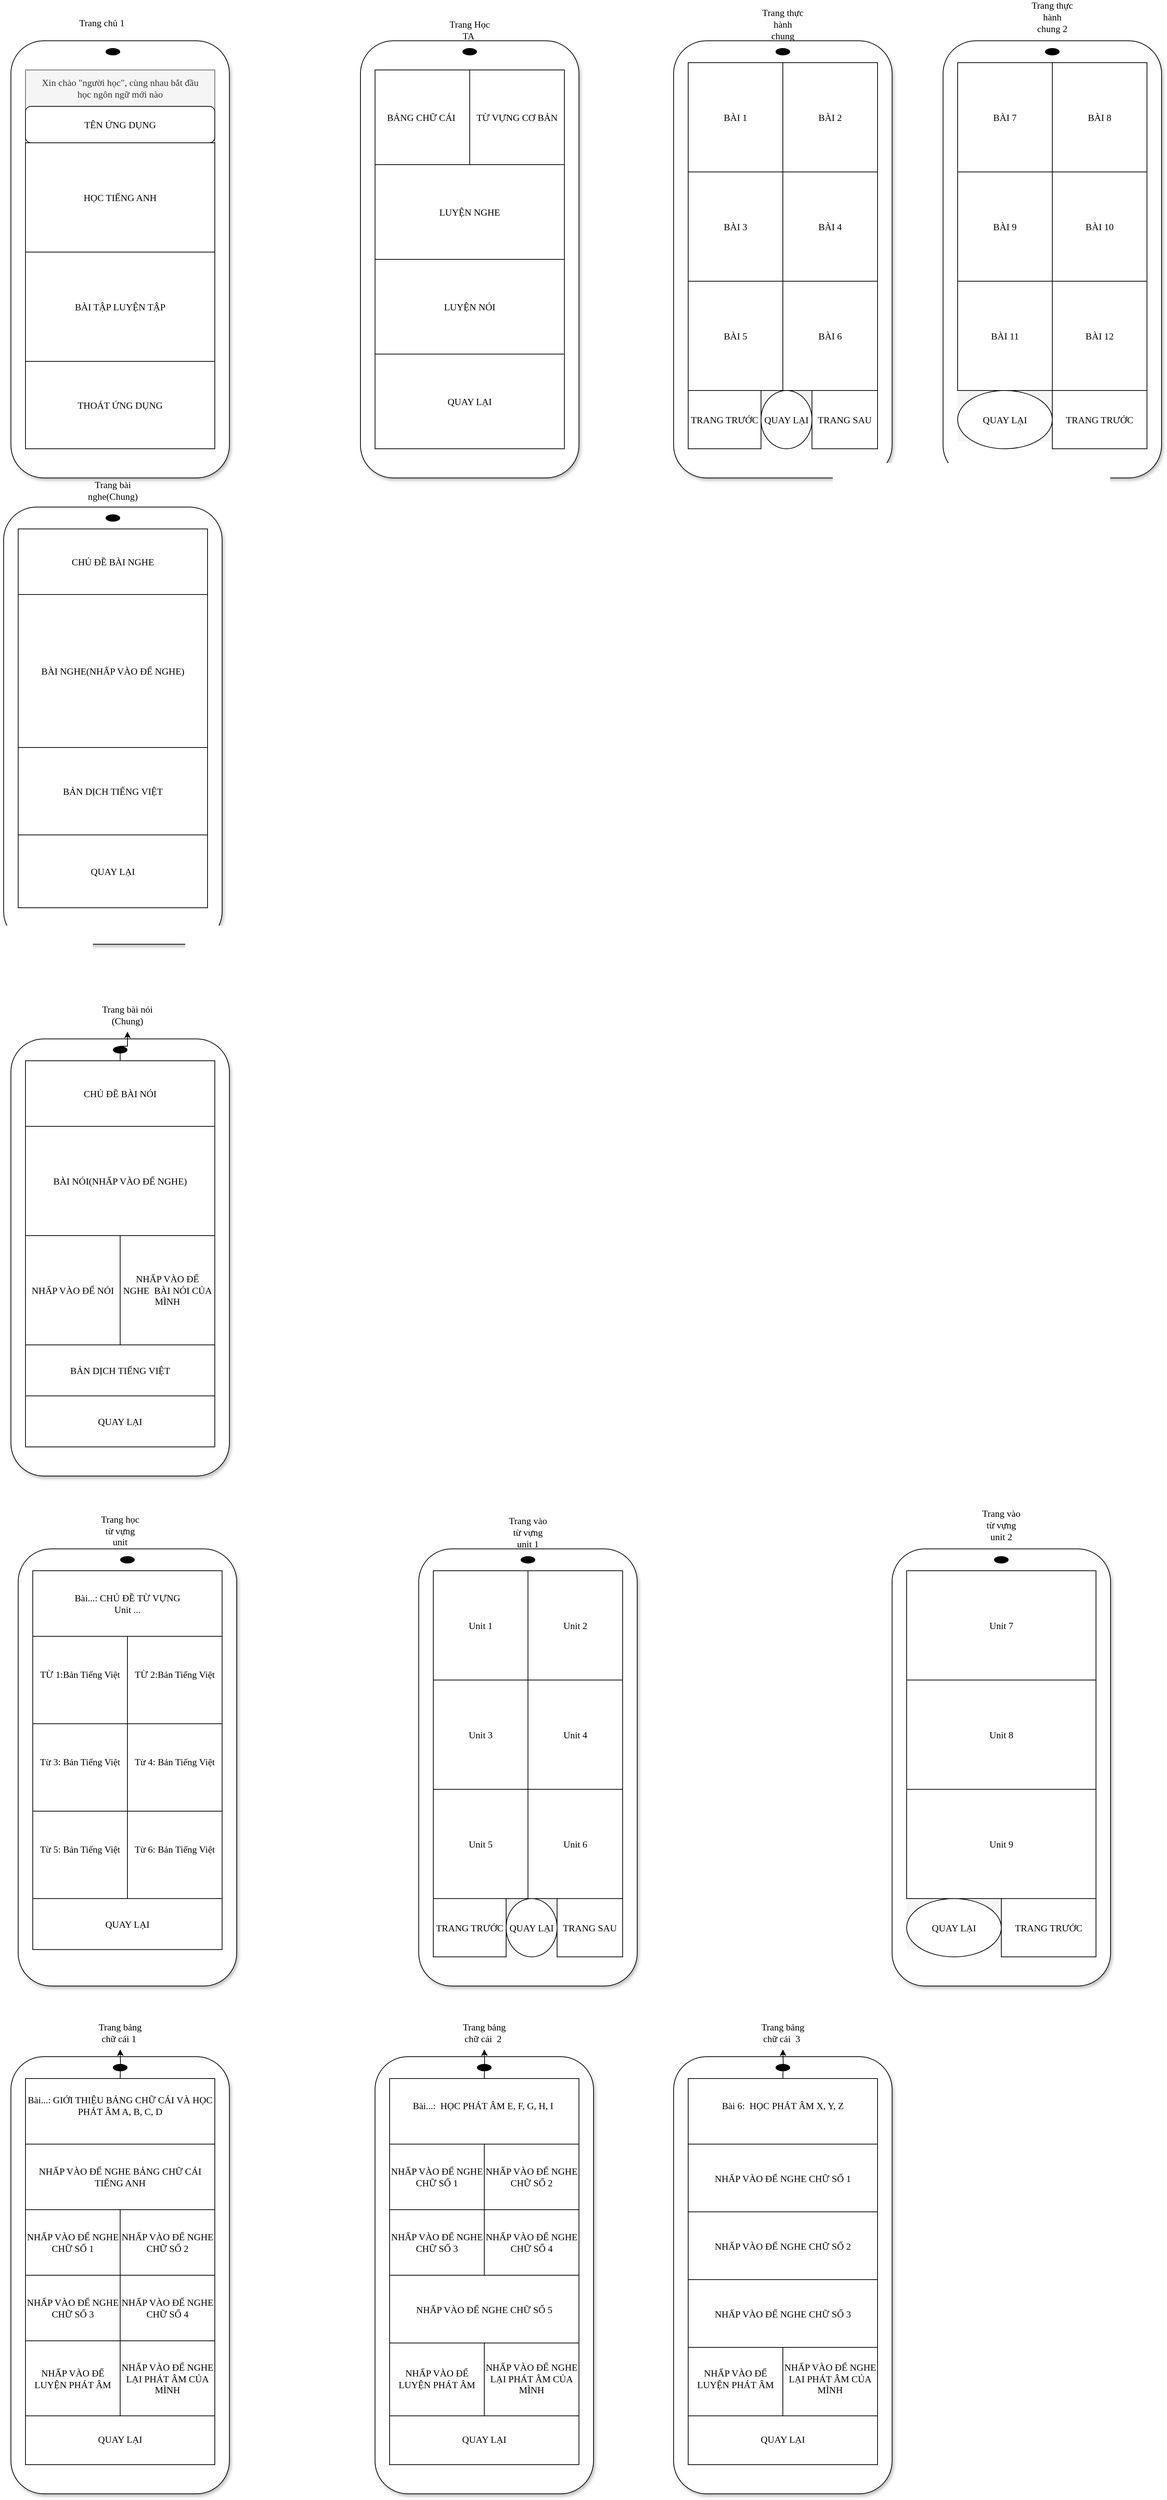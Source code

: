 <mxfile version="28.1.2">
  <diagram name="Page-1" id="ixJSkVkBwFZioYLOljhV">
    <mxGraphModel grid="1" page="1" gridSize="10" guides="1" tooltips="1" connect="1" arrows="1" fold="1" pageScale="1" pageWidth="827" pageHeight="1169" math="0" shadow="0">
      <root>
        <mxCell id="0" />
        <mxCell id="1" parent="0" />
        <mxCell id="qoUrT7d6lG7RUCfjTTM9-2" style="rounded=1;whiteSpace=wrap;html=1;fillColor=#FFFFFF;strokeColor=#000000;shadow=1;fontFamily=Times New Roman;fontSize=13;" vertex="1" parent="1">
          <mxGeometry x="100" y="140" width="300" height="600" as="geometry" />
        </mxCell>
        <mxCell id="qoUrT7d6lG7RUCfjTTM9-3" value="" style="rounded=0;whiteSpace=wrap;html=1;fillColor=#f5f5f5;strokeColor=#666666;fontFamily=Times New Roman;fontSize=13;fontColor=#333333;" vertex="1" parent="1">
          <mxGeometry x="120" y="180" width="260" height="520" as="geometry" />
        </mxCell>
        <mxCell id="qoUrT7d6lG7RUCfjTTM9-4" style="shape=ellipse;whiteSpace=wrap;html=1;fillColor=#000000;strokeColor=none;fontFamily=Times New Roman;fontSize=13;" vertex="1" parent="1">
          <mxGeometry x="230" y="150" width="20" height="10" as="geometry" />
        </mxCell>
        <mxCell id="qoUrT7d6lG7RUCfjTTM9-8" value="&lt;span style=&quot;color: rgb(51, 51, 51);&quot;&gt;Xin chào &quot;người học&quot;, cùng nhau bắt đầu học ngôn ngữ mới nào&lt;/span&gt;" style="text;html=1;align=center;verticalAlign=middle;whiteSpace=wrap;rounded=0;fontFamily=Times New Roman;fontSize=13;" vertex="1" parent="1">
          <mxGeometry x="135" y="190" width="230" height="30" as="geometry" />
        </mxCell>
        <mxCell id="qoUrT7d6lG7RUCfjTTM9-11" value="TÊN ỨNG DỤNG" style="rounded=1;whiteSpace=wrap;html=1;fontFamily=Times New Roman;fontSize=13;" vertex="1" parent="1">
          <mxGeometry x="120" y="230" width="260" height="50" as="geometry" />
        </mxCell>
        <mxCell id="qoUrT7d6lG7RUCfjTTM9-13" value="&lt;font&gt;HỌC TIẾNG ANH&lt;/font&gt;" style="rounded=0;whiteSpace=wrap;html=1;fontFamily=Times New Roman;fontSize=13;" vertex="1" parent="1">
          <mxGeometry x="120" y="280" width="260" height="150" as="geometry" />
        </mxCell>
        <mxCell id="qoUrT7d6lG7RUCfjTTM9-16" value="BÀI TẬP LUYỆN TẬP" style="rounded=0;whiteSpace=wrap;html=1;fontFamily=Times New Roman;fontSize=13;" vertex="1" parent="1">
          <mxGeometry x="120" y="430" width="260" height="150" as="geometry" />
        </mxCell>
        <mxCell id="qoUrT7d6lG7RUCfjTTM9-18" value="THOÁT ỨNG DỤNG" style="rounded=0;whiteSpace=wrap;html=1;fontFamily=Times New Roman;fontSize=13;" vertex="1" parent="1">
          <mxGeometry x="120" y="580" width="260" height="120" as="geometry" />
        </mxCell>
        <mxCell id="qoUrT7d6lG7RUCfjTTM9-20" value="Trang chủ 1" style="text;html=1;align=center;verticalAlign=middle;whiteSpace=wrap;rounded=0;fontFamily=Times New Roman;fontSize=13;" vertex="1" parent="1">
          <mxGeometry x="160" y="100" width="130" height="30" as="geometry" />
        </mxCell>
        <mxCell id="qoUrT7d6lG7RUCfjTTM9-21" style="rounded=1;whiteSpace=wrap;html=1;fillColor=#FFFFFF;strokeColor=#000000;shadow=1;fontFamily=Times New Roman;fontSize=13;" vertex="1" parent="1">
          <mxGeometry x="580" y="140" width="300" height="600" as="geometry" />
        </mxCell>
        <mxCell id="qoUrT7d6lG7RUCfjTTM9-22" style="shape=ellipse;whiteSpace=wrap;html=1;fillColor=#000000;strokeColor=none;fontFamily=Times New Roman;fontSize=13;" vertex="1" parent="1">
          <mxGeometry x="720" y="150" width="20" height="10" as="geometry" />
        </mxCell>
        <mxCell id="qoUrT7d6lG7RUCfjTTM9-24" style="rounded=0;whiteSpace=wrap;html=1;fillColor=#F5F5F5;strokeColor=none;fontFamily=Times New Roman;fontSize=13;" vertex="1" parent="1">
          <mxGeometry x="600" y="180" width="260" height="520" as="geometry" />
        </mxCell>
        <mxCell id="qoUrT7d6lG7RUCfjTTM9-26" value="LUYỆN NGHE" style="rounded=0;whiteSpace=wrap;html=1;fontFamily=Times New Roman;fontSize=13;" vertex="1" parent="1">
          <mxGeometry x="600" y="310" width="260" height="130" as="geometry" />
        </mxCell>
        <mxCell id="qoUrT7d6lG7RUCfjTTM9-27" value="LUYỆN NÓI" style="rounded=0;whiteSpace=wrap;html=1;fontFamily=Times New Roman;fontSize=13;" vertex="1" parent="1">
          <mxGeometry x="600" y="440" width="260" height="130" as="geometry" />
        </mxCell>
        <mxCell id="qoUrT7d6lG7RUCfjTTM9-30" value="QUAY LẠI" style="rounded=0;whiteSpace=wrap;html=1;fontFamily=Times New Roman;fontSize=13;" vertex="1" parent="1">
          <mxGeometry x="600" y="570" width="260" height="130" as="geometry" />
        </mxCell>
        <mxCell id="qoUrT7d6lG7RUCfjTTM9-32" value="BẢNG CHỮ CÁI&amp;nbsp;" style="rounded=0;whiteSpace=wrap;html=1;fontFamily=Times New Roman;fontSize=13;" vertex="1" parent="1">
          <mxGeometry x="600" y="180" width="130" height="130" as="geometry" />
        </mxCell>
        <mxCell id="qoUrT7d6lG7RUCfjTTM9-34" value="TỪ VỰNG CƠ BẢN" style="rounded=0;whiteSpace=wrap;html=1;fontFamily=Times New Roman;fontSize=13;" vertex="1" parent="1">
          <mxGeometry x="730" y="180" width="130" height="130" as="geometry" />
        </mxCell>
        <mxCell id="qoUrT7d6lG7RUCfjTTM9-35" value="Trang Học TA&amp;nbsp;" style="text;html=1;align=center;verticalAlign=middle;whiteSpace=wrap;rounded=0;fontFamily=Times New Roman;fontSize=13;" vertex="1" parent="1">
          <mxGeometry x="700" y="110" width="60" height="30" as="geometry" />
        </mxCell>
        <mxCell id="qoUrT7d6lG7RUCfjTTM9-36" style="rounded=1;whiteSpace=wrap;html=1;fillColor=#FFFFFF;strokeColor=#000000;shadow=1;fontFamily=Times New Roman;fontSize=13;" vertex="1" parent="1">
          <mxGeometry x="1010" y="140" width="300" height="600" as="geometry" />
        </mxCell>
        <mxCell id="qoUrT7d6lG7RUCfjTTM9-37" style="rounded=0;whiteSpace=wrap;html=1;fillColor=#F5F5F5;strokeColor=none;fontFamily=Times New Roman;fontSize=13;" vertex="1" parent="1">
          <mxGeometry x="1030" y="170" width="260" height="520" as="geometry" />
        </mxCell>
        <mxCell id="qoUrT7d6lG7RUCfjTTM9-38" value="BÀI 1" style="rounded=0;whiteSpace=wrap;html=1;fontFamily=Times New Roman;fontSize=13;" vertex="1" parent="1">
          <mxGeometry x="1030" y="170" width="130" height="150" as="geometry" />
        </mxCell>
        <mxCell id="qoUrT7d6lG7RUCfjTTM9-39" value="BÀI 2" style="rounded=0;whiteSpace=wrap;html=1;fontFamily=Times New Roman;fontSize=13;" vertex="1" parent="1">
          <mxGeometry x="1160" y="170" width="130" height="150" as="geometry" />
        </mxCell>
        <mxCell id="qoUrT7d6lG7RUCfjTTM9-40" value="BÀI 3" style="rounded=0;whiteSpace=wrap;html=1;fontFamily=Times New Roman;fontSize=13;" vertex="1" parent="1">
          <mxGeometry x="1030" y="320" width="130" height="150" as="geometry" />
        </mxCell>
        <mxCell id="qoUrT7d6lG7RUCfjTTM9-41" value="BÀI 4" style="rounded=0;whiteSpace=wrap;html=1;fontFamily=Times New Roman;fontSize=13;" vertex="1" parent="1">
          <mxGeometry x="1160" y="320" width="130" height="150" as="geometry" />
        </mxCell>
        <mxCell id="qoUrT7d6lG7RUCfjTTM9-42" value="BÀI 5" style="rounded=0;whiteSpace=wrap;html=1;fontFamily=Times New Roman;fontSize=13;" vertex="1" parent="1">
          <mxGeometry x="1030" y="470" width="130" height="150" as="geometry" />
        </mxCell>
        <mxCell id="qoUrT7d6lG7RUCfjTTM9-43" value="BÀI 6" style="rounded=0;whiteSpace=wrap;html=1;fontFamily=Times New Roman;fontSize=13;" vertex="1" parent="1">
          <mxGeometry x="1160" y="470" width="130" height="150" as="geometry" />
        </mxCell>
        <mxCell id="qoUrT7d6lG7RUCfjTTM9-44" value="QUAY LẠI" style="ellipse;whiteSpace=wrap;html=1;fontFamily=Times New Roman;fontSize=13;" vertex="1" parent="1">
          <mxGeometry x="1130" y="620" width="70" height="80" as="geometry" />
        </mxCell>
        <mxCell id="qoUrT7d6lG7RUCfjTTM9-45" value="TRANG TRƯỚC" style="rounded=0;whiteSpace=wrap;html=1;fontFamily=Times New Roman;fontSize=13;" vertex="1" parent="1">
          <mxGeometry x="1030" y="620" width="100" height="80" as="geometry" />
        </mxCell>
        <mxCell id="qoUrT7d6lG7RUCfjTTM9-46" value="TRANG SAU" style="rounded=0;whiteSpace=wrap;html=1;fontFamily=Times New Roman;fontSize=13;" vertex="1" parent="1">
          <mxGeometry x="1200" y="620" width="90" height="80" as="geometry" />
        </mxCell>
        <mxCell id="qoUrT7d6lG7RUCfjTTM9-47" value="Trang thực hành chung&lt;div&gt;&lt;br&gt;&lt;/div&gt;" style="text;html=1;align=center;verticalAlign=middle;whiteSpace=wrap;rounded=0;fontFamily=Times New Roman;fontSize=13;" vertex="1" parent="1">
          <mxGeometry x="1130" y="110" width="60" height="30" as="geometry" />
        </mxCell>
        <mxCell id="qoUrT7d6lG7RUCfjTTM9-48" style="rounded=1;whiteSpace=wrap;html=1;fillColor=#FFFFFF;strokeColor=#000000;shadow=1;fontFamily=Times New Roman;fontSize=13;" vertex="1" parent="1">
          <mxGeometry x="1380" y="140" width="300" height="600" as="geometry" />
        </mxCell>
        <mxCell id="qoUrT7d6lG7RUCfjTTM9-49" style="shape=ellipse;whiteSpace=wrap;html=1;fillColor=#000000;strokeColor=none;fontFamily=Times New Roman;fontSize=13;" vertex="1" parent="1">
          <mxGeometry x="1150" y="150" width="20" height="10" as="geometry" />
        </mxCell>
        <mxCell id="qoUrT7d6lG7RUCfjTTM9-52" style="shape=ellipse;whiteSpace=wrap;html=1;fillColor=#000000;strokeColor=none;fontFamily=Times New Roman;fontSize=13;" vertex="1" parent="1">
          <mxGeometry x="1520" y="150" width="20" height="10" as="geometry" />
        </mxCell>
        <mxCell id="qoUrT7d6lG7RUCfjTTM9-53" style="rounded=0;whiteSpace=wrap;html=1;fillColor=#F5F5F5;strokeColor=none;fontFamily=Times New Roman;fontSize=13;" vertex="1" parent="1">
          <mxGeometry x="1400" y="170" width="260" height="520" as="geometry" />
        </mxCell>
        <mxCell id="qoUrT7d6lG7RUCfjTTM9-54" value="BÀI 7" style="rounded=0;whiteSpace=wrap;html=1;fontFamily=Times New Roman;fontSize=13;" vertex="1" parent="1">
          <mxGeometry x="1400" y="170" width="130" height="150" as="geometry" />
        </mxCell>
        <mxCell id="qoUrT7d6lG7RUCfjTTM9-55" value="BÀI 8" style="rounded=0;whiteSpace=wrap;html=1;fontFamily=Times New Roman;fontSize=13;" vertex="1" parent="1">
          <mxGeometry x="1530" y="170" width="130" height="150" as="geometry" />
        </mxCell>
        <mxCell id="qoUrT7d6lG7RUCfjTTM9-56" value="BÀI 9" style="rounded=0;whiteSpace=wrap;html=1;fontFamily=Times New Roman;fontSize=13;" vertex="1" parent="1">
          <mxGeometry x="1400" y="320" width="130" height="150" as="geometry" />
        </mxCell>
        <mxCell id="qoUrT7d6lG7RUCfjTTM9-58" value="BÀI 10" style="rounded=0;whiteSpace=wrap;html=1;fontFamily=Times New Roman;fontSize=13;" vertex="1" parent="1">
          <mxGeometry x="1530" y="320" width="130" height="150" as="geometry" />
        </mxCell>
        <mxCell id="qoUrT7d6lG7RUCfjTTM9-59" value="BÀI 11" style="rounded=0;whiteSpace=wrap;html=1;fontFamily=Times New Roman;fontSize=13;" vertex="1" parent="1">
          <mxGeometry x="1400" y="470" width="130" height="150" as="geometry" />
        </mxCell>
        <mxCell id="qoUrT7d6lG7RUCfjTTM9-60" value="BÀI 12" style="rounded=0;whiteSpace=wrap;html=1;fontFamily=Times New Roman;fontSize=13;" vertex="1" parent="1">
          <mxGeometry x="1530" y="470" width="130" height="150" as="geometry" />
        </mxCell>
        <mxCell id="qoUrT7d6lG7RUCfjTTM9-61" value="TRANG TRƯỚC" style="rounded=0;whiteSpace=wrap;html=1;fontFamily=Times New Roman;fontSize=13;" vertex="1" parent="1">
          <mxGeometry x="1530" y="620" width="130" height="80" as="geometry" />
        </mxCell>
        <mxCell id="qoUrT7d6lG7RUCfjTTM9-62" value="QUAY LẠI" style="ellipse;whiteSpace=wrap;html=1;fontFamily=Times New Roman;fontSize=13;" vertex="1" parent="1">
          <mxGeometry x="1400" y="620" width="130" height="80" as="geometry" />
        </mxCell>
        <mxCell id="qoUrT7d6lG7RUCfjTTM9-64" value="Trang thực hành chung 2&lt;div&gt;&lt;br&gt;&lt;/div&gt;" style="text;html=1;align=center;verticalAlign=middle;whiteSpace=wrap;rounded=0;fontFamily=Times New Roman;fontSize=13;" vertex="1" parent="1">
          <mxGeometry x="1500" y="100" width="60" height="30" as="geometry" />
        </mxCell>
        <mxCell id="qoUrT7d6lG7RUCfjTTM9-86" style="rounded=1;whiteSpace=wrap;html=1;fillColor=#FFFFFF;strokeColor=#000000;shadow=1;fontFamily=Times New Roman;fontSize=13;" vertex="1" parent="1">
          <mxGeometry x="90" y="780" width="300" height="600" as="geometry" />
        </mxCell>
        <mxCell id="qoUrT7d6lG7RUCfjTTM9-87" style="shape=ellipse;whiteSpace=wrap;html=1;fillColor=#000000;strokeColor=none;fontFamily=Times New Roman;fontSize=13;" vertex="1" parent="1">
          <mxGeometry x="230" y="790" width="20" height="10" as="geometry" />
        </mxCell>
        <mxCell id="qoUrT7d6lG7RUCfjTTM9-88" style="rounded=0;whiteSpace=wrap;html=1;fillColor=#F5F5F5;strokeColor=none;fontFamily=Times New Roman;fontSize=13;" vertex="1" parent="1">
          <mxGeometry x="110" y="810" width="260" height="520" as="geometry" />
        </mxCell>
        <mxCell id="qoUrT7d6lG7RUCfjTTM9-89" value="Trang bài nghe(Chung)&lt;div&gt;&lt;div&gt;&lt;br&gt;&lt;/div&gt;&lt;/div&gt;" style="text;html=1;align=center;verticalAlign=middle;whiteSpace=wrap;rounded=0;fontFamily=Times New Roman;fontSize=13;" vertex="1" parent="1">
          <mxGeometry x="210" y="750" width="60" height="30" as="geometry" />
        </mxCell>
        <mxCell id="qoUrT7d6lG7RUCfjTTM9-90" value="CHỦ ĐỀ BÀI NGHE" style="rounded=0;whiteSpace=wrap;html=1;fontFamily=Times New Roman;fontSize=13;" vertex="1" parent="1">
          <mxGeometry x="110" y="810" width="260" height="90" as="geometry" />
        </mxCell>
        <mxCell id="qoUrT7d6lG7RUCfjTTM9-91" value="BÀI NGHE(NHẤP VÀO ĐỂ NGHE)" style="rounded=0;whiteSpace=wrap;html=1;fontFamily=Times New Roman;fontSize=13;" vertex="1" parent="1">
          <mxGeometry x="110" y="900" width="260" height="210" as="geometry" />
        </mxCell>
        <mxCell id="qoUrT7d6lG7RUCfjTTM9-92" value="BẢN DỊCH TIẾNG VIỆT" style="rounded=0;whiteSpace=wrap;html=1;fontFamily=Times New Roman;fontSize=13;" vertex="1" parent="1">
          <mxGeometry x="110" y="1110" width="260" height="120" as="geometry" />
        </mxCell>
        <mxCell id="qoUrT7d6lG7RUCfjTTM9-94" style="rounded=1;whiteSpace=wrap;html=1;fillColor=#FFFFFF;strokeColor=#000000;shadow=1;fontFamily=Times New Roman;fontSize=13;" vertex="1" parent="1">
          <mxGeometry x="100" y="1510" width="300" height="600" as="geometry" />
        </mxCell>
        <mxCell id="qoUrT7d6lG7RUCfjTTM9-95" style="shape=ellipse;whiteSpace=wrap;html=1;fillColor=#000000;strokeColor=none;fontFamily=Times New Roman;fontSize=13;" vertex="1" parent="1">
          <mxGeometry x="240" y="1520" width="20" height="10" as="geometry" />
        </mxCell>
        <mxCell id="qoUrT7d6lG7RUCfjTTM9-96" style="rounded=0;whiteSpace=wrap;html=1;fillColor=#F5F5F5;strokeColor=none;fontFamily=Times New Roman;fontSize=13;" vertex="1" parent="1">
          <mxGeometry x="120" y="1540" width="260" height="520" as="geometry" />
        </mxCell>
        <mxCell id="qoUrT7d6lG7RUCfjTTM9-97" value="" style="edgeStyle=orthogonalEdgeStyle;rounded=0;orthogonalLoop=1;jettySize=auto;html=1;fontFamily=Times New Roman;fontSize=13;" edge="1" parent="1" source="qoUrT7d6lG7RUCfjTTM9-98" target="qoUrT7d6lG7RUCfjTTM9-103">
          <mxGeometry relative="1" as="geometry" />
        </mxCell>
        <mxCell id="qoUrT7d6lG7RUCfjTTM9-98" value="CHỦ ĐỀ BÀI NÓI" style="rounded=0;whiteSpace=wrap;html=1;fontFamily=Times New Roman;fontSize=13;" vertex="1" parent="1">
          <mxGeometry x="120" y="1540" width="260" height="90" as="geometry" />
        </mxCell>
        <mxCell id="qoUrT7d6lG7RUCfjTTM9-99" value="BÀI NÓI(NHẤP VÀO ĐỂ NGHE)" style="rounded=0;whiteSpace=wrap;html=1;fontFamily=Times New Roman;fontSize=13;" vertex="1" parent="1">
          <mxGeometry x="120" y="1630" width="260" height="150" as="geometry" />
        </mxCell>
        <mxCell id="qoUrT7d6lG7RUCfjTTM9-100" value="BẢN DỊCH TIẾNG VIỆT" style="rounded=0;whiteSpace=wrap;html=1;fontFamily=Times New Roman;fontSize=13;" vertex="1" parent="1">
          <mxGeometry x="120" y="1930" width="260" height="70" as="geometry" />
        </mxCell>
        <mxCell id="qoUrT7d6lG7RUCfjTTM9-101" value="NHẤP VÀO ĐỂ NÓI" style="rounded=0;whiteSpace=wrap;html=1;fontFamily=Times New Roman;fontSize=13;" vertex="1" parent="1">
          <mxGeometry x="120" y="1780" width="130" height="150" as="geometry" />
        </mxCell>
        <mxCell id="qoUrT7d6lG7RUCfjTTM9-102" value="NHẤP VÀO ĐỂ NGHE&amp;nbsp; BÀI NÓI CỦA MÌNH" style="rounded=0;whiteSpace=wrap;html=1;fontFamily=Times New Roman;fontSize=13;" vertex="1" parent="1">
          <mxGeometry x="250" y="1780" width="130" height="150" as="geometry" />
        </mxCell>
        <mxCell id="qoUrT7d6lG7RUCfjTTM9-103" value="Trang bài nói (Chung)&lt;div&gt;&lt;div&gt;&lt;br&gt;&lt;/div&gt;&lt;/div&gt;" style="text;html=1;align=center;verticalAlign=middle;whiteSpace=wrap;rounded=0;fontFamily=Times New Roman;fontSize=13;" vertex="1" parent="1">
          <mxGeometry x="220" y="1470" width="80" height="30" as="geometry" />
        </mxCell>
        <mxCell id="qoUrT7d6lG7RUCfjTTM9-106" style="rounded=1;whiteSpace=wrap;html=1;fillColor=#FFFFFF;strokeColor=#000000;shadow=1;fontFamily=Times New Roman;fontSize=13;" vertex="1" parent="1">
          <mxGeometry x="110" y="2210" width="300" height="600" as="geometry" />
        </mxCell>
        <mxCell id="qoUrT7d6lG7RUCfjTTM9-107" style="shape=ellipse;whiteSpace=wrap;html=1;fillColor=#000000;strokeColor=none;fontFamily=Times New Roman;fontSize=13;" vertex="1" parent="1">
          <mxGeometry x="250" y="2220" width="20" height="10" as="geometry" />
        </mxCell>
        <mxCell id="qoUrT7d6lG7RUCfjTTM9-108" style="rounded=0;whiteSpace=wrap;html=1;fillColor=#F5F5F5;strokeColor=none;fontFamily=Times New Roman;fontSize=13;" vertex="1" parent="1">
          <mxGeometry x="130" y="2240" width="260" height="520" as="geometry" />
        </mxCell>
        <mxCell id="qoUrT7d6lG7RUCfjTTM9-109" value="Bài...: CHỦ ĐỀ TỪ VỰNG&lt;div&gt;Unit ...&lt;/div&gt;" style="rounded=0;whiteSpace=wrap;html=1;fontFamily=Times New Roman;fontSize=13;" vertex="1" parent="1">
          <mxGeometry x="130" y="2240" width="260" height="90" as="geometry" />
        </mxCell>
        <mxCell id="qoUrT7d6lG7RUCfjTTM9-112" value="Trang học từ vựng unit" style="text;html=1;align=center;verticalAlign=middle;whiteSpace=wrap;rounded=0;fontFamily=Times New Roman;fontSize=13;" vertex="1" parent="1">
          <mxGeometry x="220" y="2170" width="60" height="30" as="geometry" />
        </mxCell>
        <mxCell id="qoUrT7d6lG7RUCfjTTM9-113" value="TỪ 1:Bản Tiếng Việt&lt;div&gt;&lt;br&gt;&lt;/div&gt;" style="rounded=0;whiteSpace=wrap;html=1;fontFamily=Times New Roman;fontSize=13;" vertex="1" parent="1">
          <mxGeometry x="130" y="2330" width="130" height="120" as="geometry" />
        </mxCell>
        <mxCell id="qoUrT7d6lG7RUCfjTTM9-114" value="TỪ 2:Bản Tiếng Việt&lt;div&gt;&lt;br&gt;&lt;/div&gt;" style="rounded=0;whiteSpace=wrap;html=1;fontFamily=Times New Roman;fontSize=13;" vertex="1" parent="1">
          <mxGeometry x="260" y="2330" width="130" height="120" as="geometry" />
        </mxCell>
        <mxCell id="qoUrT7d6lG7RUCfjTTM9-115" value="Từ 3: Bản Tiếng Việt&lt;div&gt;&lt;br&gt;&lt;/div&gt;" style="rounded=0;whiteSpace=wrap;html=1;fontFamily=Times New Roman;fontSize=13;" vertex="1" parent="1">
          <mxGeometry x="130" y="2450" width="130" height="120" as="geometry" />
        </mxCell>
        <mxCell id="qoUrT7d6lG7RUCfjTTM9-116" value="Từ 4: Bản Tiếng Việt&lt;div&gt;&lt;br&gt;&lt;/div&gt;" style="rounded=0;whiteSpace=wrap;html=1;fontFamily=Times New Roman;fontSize=13;" vertex="1" parent="1">
          <mxGeometry x="260" y="2450" width="130" height="120" as="geometry" />
        </mxCell>
        <mxCell id="qoUrT7d6lG7RUCfjTTM9-117" value="Từ 5: Bản Tiếng Việt&lt;div&gt;&lt;br&gt;&lt;/div&gt;" style="rounded=0;whiteSpace=wrap;html=1;fontFamily=Times New Roman;fontSize=13;" vertex="1" parent="1">
          <mxGeometry x="130" y="2570" width="130" height="120" as="geometry" />
        </mxCell>
        <mxCell id="qoUrT7d6lG7RUCfjTTM9-118" value="Từ 6: Bản Tiếng Việt&lt;div&gt;&lt;br&gt;&lt;/div&gt;" style="rounded=0;whiteSpace=wrap;html=1;fontFamily=Times New Roman;fontSize=13;" vertex="1" parent="1">
          <mxGeometry x="260" y="2570" width="130" height="120" as="geometry" />
        </mxCell>
        <mxCell id="qoUrT7d6lG7RUCfjTTM9-119" value="QUAY LẠI" style="rounded=0;whiteSpace=wrap;html=1;fontFamily=Times New Roman;fontSize=13;" vertex="1" parent="1">
          <mxGeometry x="120" y="2000" width="260" height="70" as="geometry" />
        </mxCell>
        <mxCell id="qoUrT7d6lG7RUCfjTTM9-120" value="QUAY LẠI" style="rounded=0;whiteSpace=wrap;html=1;fontFamily=Times New Roman;fontSize=13;" vertex="1" parent="1">
          <mxGeometry x="110" y="1230" width="260" height="100" as="geometry" />
        </mxCell>
        <mxCell id="qoUrT7d6lG7RUCfjTTM9-121" value="QUAY LẠI" style="rounded=0;whiteSpace=wrap;html=1;fontFamily=Times New Roman;fontSize=13;" vertex="1" parent="1">
          <mxGeometry x="130" y="2690" width="260" height="70" as="geometry" />
        </mxCell>
        <mxCell id="qoUrT7d6lG7RUCfjTTM9-122" style="rounded=1;whiteSpace=wrap;html=1;fillColor=#FFFFFF;strokeColor=#000000;shadow=1;fontFamily=Times New Roman;fontSize=13;" vertex="1" parent="1">
          <mxGeometry x="660" y="2210" width="300" height="600" as="geometry" />
        </mxCell>
        <mxCell id="qoUrT7d6lG7RUCfjTTM9-123" style="rounded=0;whiteSpace=wrap;html=1;fillColor=#F5F5F5;strokeColor=none;fontFamily=Times New Roman;fontSize=13;" vertex="1" parent="1">
          <mxGeometry x="680" y="2240" width="260" height="520" as="geometry" />
        </mxCell>
        <mxCell id="qoUrT7d6lG7RUCfjTTM9-124" value="Unit 1" style="rounded=0;whiteSpace=wrap;html=1;fontFamily=Times New Roman;fontSize=13;" vertex="1" parent="1">
          <mxGeometry x="680" y="2240" width="130" height="150" as="geometry" />
        </mxCell>
        <mxCell id="qoUrT7d6lG7RUCfjTTM9-125" value="Unit 2" style="rounded=0;whiteSpace=wrap;html=1;fontFamily=Times New Roman;fontSize=13;" vertex="1" parent="1">
          <mxGeometry x="810" y="2240" width="130" height="150" as="geometry" />
        </mxCell>
        <mxCell id="qoUrT7d6lG7RUCfjTTM9-126" value="Unit&amp;nbsp;3" style="rounded=0;whiteSpace=wrap;html=1;fontFamily=Times New Roman;fontSize=13;" vertex="1" parent="1">
          <mxGeometry x="680" y="2390" width="130" height="150" as="geometry" />
        </mxCell>
        <mxCell id="qoUrT7d6lG7RUCfjTTM9-127" value="Unit 4" style="rounded=0;whiteSpace=wrap;html=1;fontFamily=Times New Roman;fontSize=13;" vertex="1" parent="1">
          <mxGeometry x="810" y="2390" width="130" height="150" as="geometry" />
        </mxCell>
        <mxCell id="qoUrT7d6lG7RUCfjTTM9-128" value="Unit&amp;nbsp;5" style="rounded=0;whiteSpace=wrap;html=1;fontFamily=Times New Roman;fontSize=13;" vertex="1" parent="1">
          <mxGeometry x="680" y="2540" width="130" height="150" as="geometry" />
        </mxCell>
        <mxCell id="qoUrT7d6lG7RUCfjTTM9-129" value="Unit&amp;nbsp;6" style="rounded=0;whiteSpace=wrap;html=1;fontFamily=Times New Roman;fontSize=13;" vertex="1" parent="1">
          <mxGeometry x="810" y="2540" width="130" height="150" as="geometry" />
        </mxCell>
        <mxCell id="qoUrT7d6lG7RUCfjTTM9-130" value="QUAY LẠI" style="ellipse;whiteSpace=wrap;html=1;fontFamily=Times New Roman;fontSize=13;" vertex="1" parent="1">
          <mxGeometry x="780" y="2690" width="70" height="80" as="geometry" />
        </mxCell>
        <mxCell id="qoUrT7d6lG7RUCfjTTM9-131" value="TRANG TRƯỚC" style="rounded=0;whiteSpace=wrap;html=1;fontFamily=Times New Roman;fontSize=13;" vertex="1" parent="1">
          <mxGeometry x="680" y="2690" width="100" height="80" as="geometry" />
        </mxCell>
        <mxCell id="qoUrT7d6lG7RUCfjTTM9-132" value="TRANG SAU" style="rounded=0;whiteSpace=wrap;html=1;fontFamily=Times New Roman;fontSize=13;" vertex="1" parent="1">
          <mxGeometry x="850" y="2690" width="90" height="80" as="geometry" />
        </mxCell>
        <mxCell id="qoUrT7d6lG7RUCfjTTM9-133" value="Trang vào từ vựng unit 1&lt;div&gt;&lt;br&gt;&lt;/div&gt;" style="text;html=1;align=center;verticalAlign=middle;whiteSpace=wrap;rounded=0;fontFamily=Times New Roman;fontSize=13;" vertex="1" parent="1">
          <mxGeometry x="780" y="2180" width="60" height="30" as="geometry" />
        </mxCell>
        <mxCell id="qoUrT7d6lG7RUCfjTTM9-134" style="shape=ellipse;whiteSpace=wrap;html=1;fillColor=#000000;strokeColor=none;fontFamily=Times New Roman;fontSize=13;" vertex="1" parent="1">
          <mxGeometry x="800" y="2220" width="20" height="10" as="geometry" />
        </mxCell>
        <mxCell id="C0sIoQWcLX1TJ2bj2l7G-10" style="rounded=1;whiteSpace=wrap;html=1;fillColor=#FFFFFF;strokeColor=#000000;shadow=1;fontFamily=Times New Roman;fontSize=13;" vertex="1" parent="1">
          <mxGeometry x="100" y="2907" width="300" height="600" as="geometry" />
        </mxCell>
        <mxCell id="C0sIoQWcLX1TJ2bj2l7G-11" style="shape=ellipse;whiteSpace=wrap;html=1;fillColor=#000000;strokeColor=none;fontFamily=Times New Roman;fontSize=13;" vertex="1" parent="1">
          <mxGeometry x="240" y="2917" width="20" height="10" as="geometry" />
        </mxCell>
        <mxCell id="C0sIoQWcLX1TJ2bj2l7G-12" style="rounded=0;whiteSpace=wrap;html=1;fillColor=#F5F5F5;strokeColor=none;fontFamily=Times New Roman;fontSize=13;" vertex="1" parent="1">
          <mxGeometry x="120" y="2937" width="260" height="520" as="geometry" />
        </mxCell>
        <mxCell id="C0sIoQWcLX1TJ2bj2l7G-13" value="" style="edgeStyle=orthogonalEdgeStyle;rounded=0;orthogonalLoop=1;jettySize=auto;html=1;fontFamily=Times New Roman;fontSize=13;" edge="1" parent="1" target="C0sIoQWcLX1TJ2bj2l7G-19">
          <mxGeometry relative="1" as="geometry">
            <mxPoint x="250.0" y="2937.0" as="sourcePoint" />
          </mxGeometry>
        </mxCell>
        <mxCell id="C0sIoQWcLX1TJ2bj2l7G-19" value="Trang bảng chữ cái 1&amp;nbsp;&lt;div&gt;&lt;div&gt;&lt;br&gt;&lt;/div&gt;&lt;/div&gt;" style="text;html=1;align=center;verticalAlign=middle;whiteSpace=wrap;rounded=0;fontFamily=Times New Roman;fontSize=13;" vertex="1" parent="1">
          <mxGeometry x="210" y="2867" width="80" height="30" as="geometry" />
        </mxCell>
        <mxCell id="C0sIoQWcLX1TJ2bj2l7G-20" value="QUAY LẠI" style="rounded=0;whiteSpace=wrap;html=1;fontFamily=Times New Roman;fontSize=13;" vertex="1" parent="1">
          <mxGeometry x="120" y="3397" width="260" height="70" as="geometry" />
        </mxCell>
        <mxCell id="C0sIoQWcLX1TJ2bj2l7G-21" value="Bài...: GIỚI THIỆU BẢNG CHỮ CÁI VÀ HỌC PHÁT ÂM A, B, C, D&lt;div&gt;&lt;br&gt;&lt;/div&gt;" style="rounded=0;whiteSpace=wrap;html=1;fontFamily=Times New Roman;fontSize=13;" vertex="1" parent="1">
          <mxGeometry x="120" y="2937" width="260" height="90" as="geometry" />
        </mxCell>
        <mxCell id="C0sIoQWcLX1TJ2bj2l7G-22" value="NHẤP VÀO ĐỂ NGHE BẢNG CHỮ CÁI TIẾNG ANH" style="rounded=0;whiteSpace=wrap;html=1;fontFamily=Times New Roman;fontSize=13;" vertex="1" parent="1">
          <mxGeometry x="120" y="3027" width="260" height="90" as="geometry" />
        </mxCell>
        <mxCell id="C0sIoQWcLX1TJ2bj2l7G-23" value="NHẤP VÀO ĐỂ NGHE CHỮ SỐ 1" style="rounded=0;whiteSpace=wrap;html=1;fontFamily=Times New Roman;fontSize=13;" vertex="1" parent="1">
          <mxGeometry x="120" y="3117" width="130" height="90" as="geometry" />
        </mxCell>
        <mxCell id="C0sIoQWcLX1TJ2bj2l7G-24" value="NHẤP VÀO ĐỂ NGHE CHỮ SỐ 2" style="rounded=0;whiteSpace=wrap;html=1;fontFamily=Times New Roman;fontSize=13;" vertex="1" parent="1">
          <mxGeometry x="250" y="3117" width="130" height="90" as="geometry" />
        </mxCell>
        <mxCell id="C0sIoQWcLX1TJ2bj2l7G-25" value="NHẤP VÀO ĐỂ NGHE CHỮ SỐ 3" style="rounded=0;whiteSpace=wrap;html=1;fontFamily=Times New Roman;fontSize=13;" vertex="1" parent="1">
          <mxGeometry x="120" y="3207" width="130" height="90" as="geometry" />
        </mxCell>
        <mxCell id="C0sIoQWcLX1TJ2bj2l7G-28" value="" style="edgeStyle=orthogonalEdgeStyle;rounded=0;orthogonalLoop=1;jettySize=auto;html=1;fontFamily=Times New Roman;fontSize=13;" edge="1" parent="1" source="C0sIoQWcLX1TJ2bj2l7G-26" target="C0sIoQWcLX1TJ2bj2l7G-20">
          <mxGeometry relative="1" as="geometry" />
        </mxCell>
        <mxCell id="C0sIoQWcLX1TJ2bj2l7G-26" value="NHẤP VÀO ĐỂ NGHE CHỮ SỐ 4" style="rounded=0;whiteSpace=wrap;html=1;fontFamily=Times New Roman;fontSize=13;" vertex="1" parent="1">
          <mxGeometry x="250" y="3207" width="130" height="90" as="geometry" />
        </mxCell>
        <mxCell id="C0sIoQWcLX1TJ2bj2l7G-27" value="NHẤP VÀO ĐỂ LUYỆN PHÁT ÂM" style="rounded=0;whiteSpace=wrap;html=1;fontFamily=Times New Roman;fontSize=13;" vertex="1" parent="1">
          <mxGeometry x="120" y="3297" width="130" height="103" as="geometry" />
        </mxCell>
        <mxCell id="C0sIoQWcLX1TJ2bj2l7G-29" value="NHẤP VÀO ĐỂ NGHE LẠI PHÁT ÂM CỦA MÌNH" style="rounded=0;whiteSpace=wrap;html=1;fontFamily=Times New Roman;fontSize=13;" vertex="1" parent="1">
          <mxGeometry x="250" y="3297" width="130" height="103" as="geometry" />
        </mxCell>
        <mxCell id="C0sIoQWcLX1TJ2bj2l7G-30" style="rounded=1;whiteSpace=wrap;html=1;fillColor=#FFFFFF;strokeColor=#000000;shadow=1;fontFamily=Times New Roman;fontSize=13;" vertex="1" parent="1">
          <mxGeometry x="600" y="2907" width="300" height="600" as="geometry" />
        </mxCell>
        <mxCell id="C0sIoQWcLX1TJ2bj2l7G-31" style="shape=ellipse;whiteSpace=wrap;html=1;fillColor=#000000;strokeColor=none;fontFamily=Times New Roman;fontSize=13;" vertex="1" parent="1">
          <mxGeometry x="740" y="2917" width="20" height="10" as="geometry" />
        </mxCell>
        <mxCell id="C0sIoQWcLX1TJ2bj2l7G-32" style="rounded=0;whiteSpace=wrap;html=1;fillColor=#F5F5F5;strokeColor=none;fontFamily=Times New Roman;fontSize=13;" vertex="1" parent="1">
          <mxGeometry x="620" y="2937" width="260" height="520" as="geometry" />
        </mxCell>
        <mxCell id="C0sIoQWcLX1TJ2bj2l7G-33" value="" style="edgeStyle=orthogonalEdgeStyle;rounded=0;orthogonalLoop=1;jettySize=auto;html=1;fontFamily=Times New Roman;fontSize=13;" edge="1" parent="1" target="C0sIoQWcLX1TJ2bj2l7G-34">
          <mxGeometry relative="1" as="geometry">
            <mxPoint x="750.0" y="2937.0" as="sourcePoint" />
          </mxGeometry>
        </mxCell>
        <mxCell id="C0sIoQWcLX1TJ2bj2l7G-34" value="Trang bảng chữ cái&amp;nbsp; 2&amp;nbsp;&lt;div&gt;&lt;div&gt;&lt;br&gt;&lt;/div&gt;&lt;/div&gt;" style="text;html=1;align=center;verticalAlign=middle;whiteSpace=wrap;rounded=0;fontFamily=Times New Roman;fontSize=13;" vertex="1" parent="1">
          <mxGeometry x="710" y="2867" width="80" height="30" as="geometry" />
        </mxCell>
        <mxCell id="C0sIoQWcLX1TJ2bj2l7G-35" value="QUAY LẠI" style="rounded=0;whiteSpace=wrap;html=1;fontFamily=Times New Roman;fontSize=13;" vertex="1" parent="1">
          <mxGeometry x="620" y="3397" width="260" height="70" as="geometry" />
        </mxCell>
        <mxCell id="C0sIoQWcLX1TJ2bj2l7G-36" value="Bài...:&amp;nbsp; HỌC PHÁT ÂM E, F, G, H, I&amp;nbsp;&lt;div&gt;&lt;br&gt;&lt;/div&gt;" style="rounded=0;whiteSpace=wrap;html=1;fontFamily=Times New Roman;fontSize=13;" vertex="1" parent="1">
          <mxGeometry x="620" y="2937" width="260" height="90" as="geometry" />
        </mxCell>
        <mxCell id="C0sIoQWcLX1TJ2bj2l7G-38" value="NHẤP VÀO ĐỂ NGHE CHỮ SỐ 1" style="rounded=0;whiteSpace=wrap;html=1;fontFamily=Times New Roman;fontSize=13;" vertex="1" parent="1">
          <mxGeometry x="620" y="3027" width="130" height="90" as="geometry" />
        </mxCell>
        <mxCell id="C0sIoQWcLX1TJ2bj2l7G-39" value="NHẤP VÀO ĐỂ NGHE CHỮ SỐ 2" style="rounded=0;whiteSpace=wrap;html=1;fontFamily=Times New Roman;fontSize=13;" vertex="1" parent="1">
          <mxGeometry x="750" y="3027" width="130" height="90" as="geometry" />
        </mxCell>
        <mxCell id="C0sIoQWcLX1TJ2bj2l7G-40" value="NHẤP VÀO ĐỂ NGHE CHỮ SỐ 3" style="rounded=0;whiteSpace=wrap;html=1;fontFamily=Times New Roman;fontSize=13;" vertex="1" parent="1">
          <mxGeometry x="620" y="3117" width="130" height="90" as="geometry" />
        </mxCell>
        <mxCell id="C0sIoQWcLX1TJ2bj2l7G-41" value="" style="edgeStyle=orthogonalEdgeStyle;rounded=0;orthogonalLoop=1;jettySize=auto;html=1;fontFamily=Times New Roman;fontSize=13;" edge="1" parent="1" source="C0sIoQWcLX1TJ2bj2l7G-42" target="C0sIoQWcLX1TJ2bj2l7G-35">
          <mxGeometry relative="1" as="geometry" />
        </mxCell>
        <mxCell id="C0sIoQWcLX1TJ2bj2l7G-42" value="NHẤP VÀO ĐỂ NGHE CHỮ SỐ 4" style="rounded=0;whiteSpace=wrap;html=1;fontFamily=Times New Roman;fontSize=13;" vertex="1" parent="1">
          <mxGeometry x="750" y="3117" width="130" height="90" as="geometry" />
        </mxCell>
        <mxCell id="C0sIoQWcLX1TJ2bj2l7G-43" value="NHẤP VÀO ĐỂ LUYỆN PHÁT ÂM" style="rounded=0;whiteSpace=wrap;html=1;fontFamily=Times New Roman;fontSize=13;" vertex="1" parent="1">
          <mxGeometry x="620" y="3297" width="130" height="103" as="geometry" />
        </mxCell>
        <mxCell id="C0sIoQWcLX1TJ2bj2l7G-44" value="NHẤP VÀO ĐỂ NGHE LẠI PHÁT ÂM CỦA MÌNH" style="rounded=0;whiteSpace=wrap;html=1;fontFamily=Times New Roman;fontSize=13;" vertex="1" parent="1">
          <mxGeometry x="750" y="3297" width="130" height="103" as="geometry" />
        </mxCell>
        <mxCell id="C0sIoQWcLX1TJ2bj2l7G-45" value="NHẤP VÀO ĐỂ NGHE CHỮ SỐ 5" style="rounded=0;whiteSpace=wrap;html=1;fontFamily=Times New Roman;fontSize=13;" vertex="1" parent="1">
          <mxGeometry x="620" y="3207" width="260" height="93" as="geometry" />
        </mxCell>
        <mxCell id="C0sIoQWcLX1TJ2bj2l7G-46" style="rounded=1;whiteSpace=wrap;html=1;fillColor=#FFFFFF;strokeColor=#000000;shadow=1;fontFamily=Times New Roman;fontSize=13;" vertex="1" parent="1">
          <mxGeometry x="1010" y="2907" width="300" height="600" as="geometry" />
        </mxCell>
        <mxCell id="C0sIoQWcLX1TJ2bj2l7G-47" style="shape=ellipse;whiteSpace=wrap;html=1;fillColor=#000000;strokeColor=none;fontFamily=Times New Roman;fontSize=13;" vertex="1" parent="1">
          <mxGeometry x="1150" y="2917" width="20" height="10" as="geometry" />
        </mxCell>
        <mxCell id="C0sIoQWcLX1TJ2bj2l7G-48" style="rounded=0;whiteSpace=wrap;html=1;fillColor=#F5F5F5;strokeColor=none;fontFamily=Times New Roman;fontSize=13;" vertex="1" parent="1">
          <mxGeometry x="1030" y="2937" width="260" height="520" as="geometry" />
        </mxCell>
        <mxCell id="C0sIoQWcLX1TJ2bj2l7G-49" value="" style="edgeStyle=orthogonalEdgeStyle;rounded=0;orthogonalLoop=1;jettySize=auto;html=1;fontFamily=Times New Roman;fontSize=13;" edge="1" parent="1" target="C0sIoQWcLX1TJ2bj2l7G-50">
          <mxGeometry relative="1" as="geometry">
            <mxPoint x="1160" y="2937.0" as="sourcePoint" />
          </mxGeometry>
        </mxCell>
        <mxCell id="C0sIoQWcLX1TJ2bj2l7G-50" value="Trang bảng chữ cái&amp;nbsp; 3&amp;nbsp;&lt;div&gt;&lt;div&gt;&lt;br&gt;&lt;/div&gt;&lt;/div&gt;" style="text;html=1;align=center;verticalAlign=middle;whiteSpace=wrap;rounded=0;fontFamily=Times New Roman;fontSize=13;" vertex="1" parent="1">
          <mxGeometry x="1120" y="2867" width="80" height="30" as="geometry" />
        </mxCell>
        <mxCell id="C0sIoQWcLX1TJ2bj2l7G-51" value="QUAY LẠI" style="rounded=0;whiteSpace=wrap;html=1;fontFamily=Times New Roman;fontSize=13;" vertex="1" parent="1">
          <mxGeometry x="1030" y="3397" width="260" height="70" as="geometry" />
        </mxCell>
        <mxCell id="C0sIoQWcLX1TJ2bj2l7G-52" value="Bài 6:&amp;nbsp; HỌC PHÁT ÂM X, Y, Z&lt;div&gt;&lt;br&gt;&lt;/div&gt;" style="rounded=0;whiteSpace=wrap;html=1;fontFamily=Times New Roman;fontSize=13;" vertex="1" parent="1">
          <mxGeometry x="1030" y="2937" width="260" height="90" as="geometry" />
        </mxCell>
        <mxCell id="C0sIoQWcLX1TJ2bj2l7G-56" value="" style="edgeStyle=orthogonalEdgeStyle;rounded=0;orthogonalLoop=1;jettySize=auto;html=1;fontFamily=Times New Roman;fontSize=13;" edge="1" parent="1" target="C0sIoQWcLX1TJ2bj2l7G-51">
          <mxGeometry relative="1" as="geometry">
            <mxPoint x="1225" y="3207" as="sourcePoint" />
          </mxGeometry>
        </mxCell>
        <mxCell id="C0sIoQWcLX1TJ2bj2l7G-58" value="NHẤP VÀO ĐỂ LUYỆN PHÁT ÂM" style="rounded=0;whiteSpace=wrap;html=1;fontFamily=Times New Roman;fontSize=13;" vertex="1" parent="1">
          <mxGeometry x="1030" y="3297" width="130" height="103" as="geometry" />
        </mxCell>
        <mxCell id="C0sIoQWcLX1TJ2bj2l7G-59" value="NHẤP VÀO ĐỂ NGHE LẠI PHÁT ÂM CỦA MÌNH" style="rounded=0;whiteSpace=wrap;html=1;fontFamily=Times New Roman;fontSize=13;" vertex="1" parent="1">
          <mxGeometry x="1160" y="3297" width="130" height="103" as="geometry" />
        </mxCell>
        <mxCell id="C0sIoQWcLX1TJ2bj2l7G-60" value="NHẤP VÀO ĐỂ NGHE CHỮ SỐ 1" style="rounded=0;whiteSpace=wrap;html=1;fontFamily=Times New Roman;fontSize=13;" vertex="1" parent="1">
          <mxGeometry x="1030" y="3027" width="260" height="93" as="geometry" />
        </mxCell>
        <mxCell id="C0sIoQWcLX1TJ2bj2l7G-61" value="NHẤP VÀO ĐỂ NGHE CHỮ SỐ 2" style="rounded=0;whiteSpace=wrap;html=1;fontFamily=Times New Roman;fontSize=13;" vertex="1" parent="1">
          <mxGeometry x="1030" y="3120" width="260" height="93" as="geometry" />
        </mxCell>
        <mxCell id="C0sIoQWcLX1TJ2bj2l7G-62" value="NHẤP VÀO ĐỂ NGHE CHỮ SỐ 3" style="rounded=0;whiteSpace=wrap;html=1;fontFamily=Times New Roman;fontSize=13;" vertex="1" parent="1">
          <mxGeometry x="1030" y="3213" width="260" height="93" as="geometry" />
        </mxCell>
        <mxCell id="C0sIoQWcLX1TJ2bj2l7G-63" style="rounded=1;whiteSpace=wrap;html=1;fillColor=#FFFFFF;strokeColor=#000000;shadow=1;fontFamily=Times New Roman;fontSize=13;" vertex="1" parent="1">
          <mxGeometry x="1310" y="2210" width="300" height="600" as="geometry" />
        </mxCell>
        <mxCell id="C0sIoQWcLX1TJ2bj2l7G-64" style="shape=ellipse;whiteSpace=wrap;html=1;fillColor=#000000;strokeColor=none;fontFamily=Times New Roman;fontSize=13;" vertex="1" parent="1">
          <mxGeometry x="1450" y="2220" width="20" height="10" as="geometry" />
        </mxCell>
        <mxCell id="C0sIoQWcLX1TJ2bj2l7G-65" style="rounded=0;whiteSpace=wrap;html=1;fillColor=#F5F5F5;strokeColor=none;fontFamily=Times New Roman;fontSize=13;" vertex="1" parent="1">
          <mxGeometry x="1330" y="2240" width="260" height="520" as="geometry" />
        </mxCell>
        <mxCell id="C0sIoQWcLX1TJ2bj2l7G-72" value="TRANG TRƯỚC" style="rounded=0;whiteSpace=wrap;html=1;fontFamily=Times New Roman;fontSize=13;" vertex="1" parent="1">
          <mxGeometry x="1460" y="2690" width="130" height="80" as="geometry" />
        </mxCell>
        <mxCell id="C0sIoQWcLX1TJ2bj2l7G-73" value="QUAY LẠI" style="ellipse;whiteSpace=wrap;html=1;fontFamily=Times New Roman;fontSize=13;" vertex="1" parent="1">
          <mxGeometry x="1330" y="2690" width="130" height="80" as="geometry" />
        </mxCell>
        <mxCell id="C0sIoQWcLX1TJ2bj2l7G-74" value="Trang vào từ vựng unit 2&lt;div&gt;&lt;br&gt;&lt;/div&gt;" style="text;html=1;align=center;verticalAlign=middle;whiteSpace=wrap;rounded=0;fontFamily=Times New Roman;fontSize=13;" vertex="1" parent="1">
          <mxGeometry x="1430" y="2170" width="60" height="30" as="geometry" />
        </mxCell>
        <mxCell id="C0sIoQWcLX1TJ2bj2l7G-75" value="Unit 7" style="rounded=0;whiteSpace=wrap;html=1;fontFamily=Times New Roman;fontSize=13;" vertex="1" parent="1">
          <mxGeometry x="1330" y="2240" width="260" height="150" as="geometry" />
        </mxCell>
        <mxCell id="C0sIoQWcLX1TJ2bj2l7G-76" value="Unit 8" style="rounded=0;whiteSpace=wrap;html=1;fontFamily=Times New Roman;fontSize=13;" vertex="1" parent="1">
          <mxGeometry x="1330" y="2390" width="260" height="150" as="geometry" />
        </mxCell>
        <mxCell id="C0sIoQWcLX1TJ2bj2l7G-77" value="Unit 9" style="rounded=0;whiteSpace=wrap;html=1;fontFamily=Times New Roman;fontSize=13;" vertex="1" parent="1">
          <mxGeometry x="1330" y="2540" width="260" height="150" as="geometry" />
        </mxCell>
      </root>
    </mxGraphModel>
  </diagram>
</mxfile>
